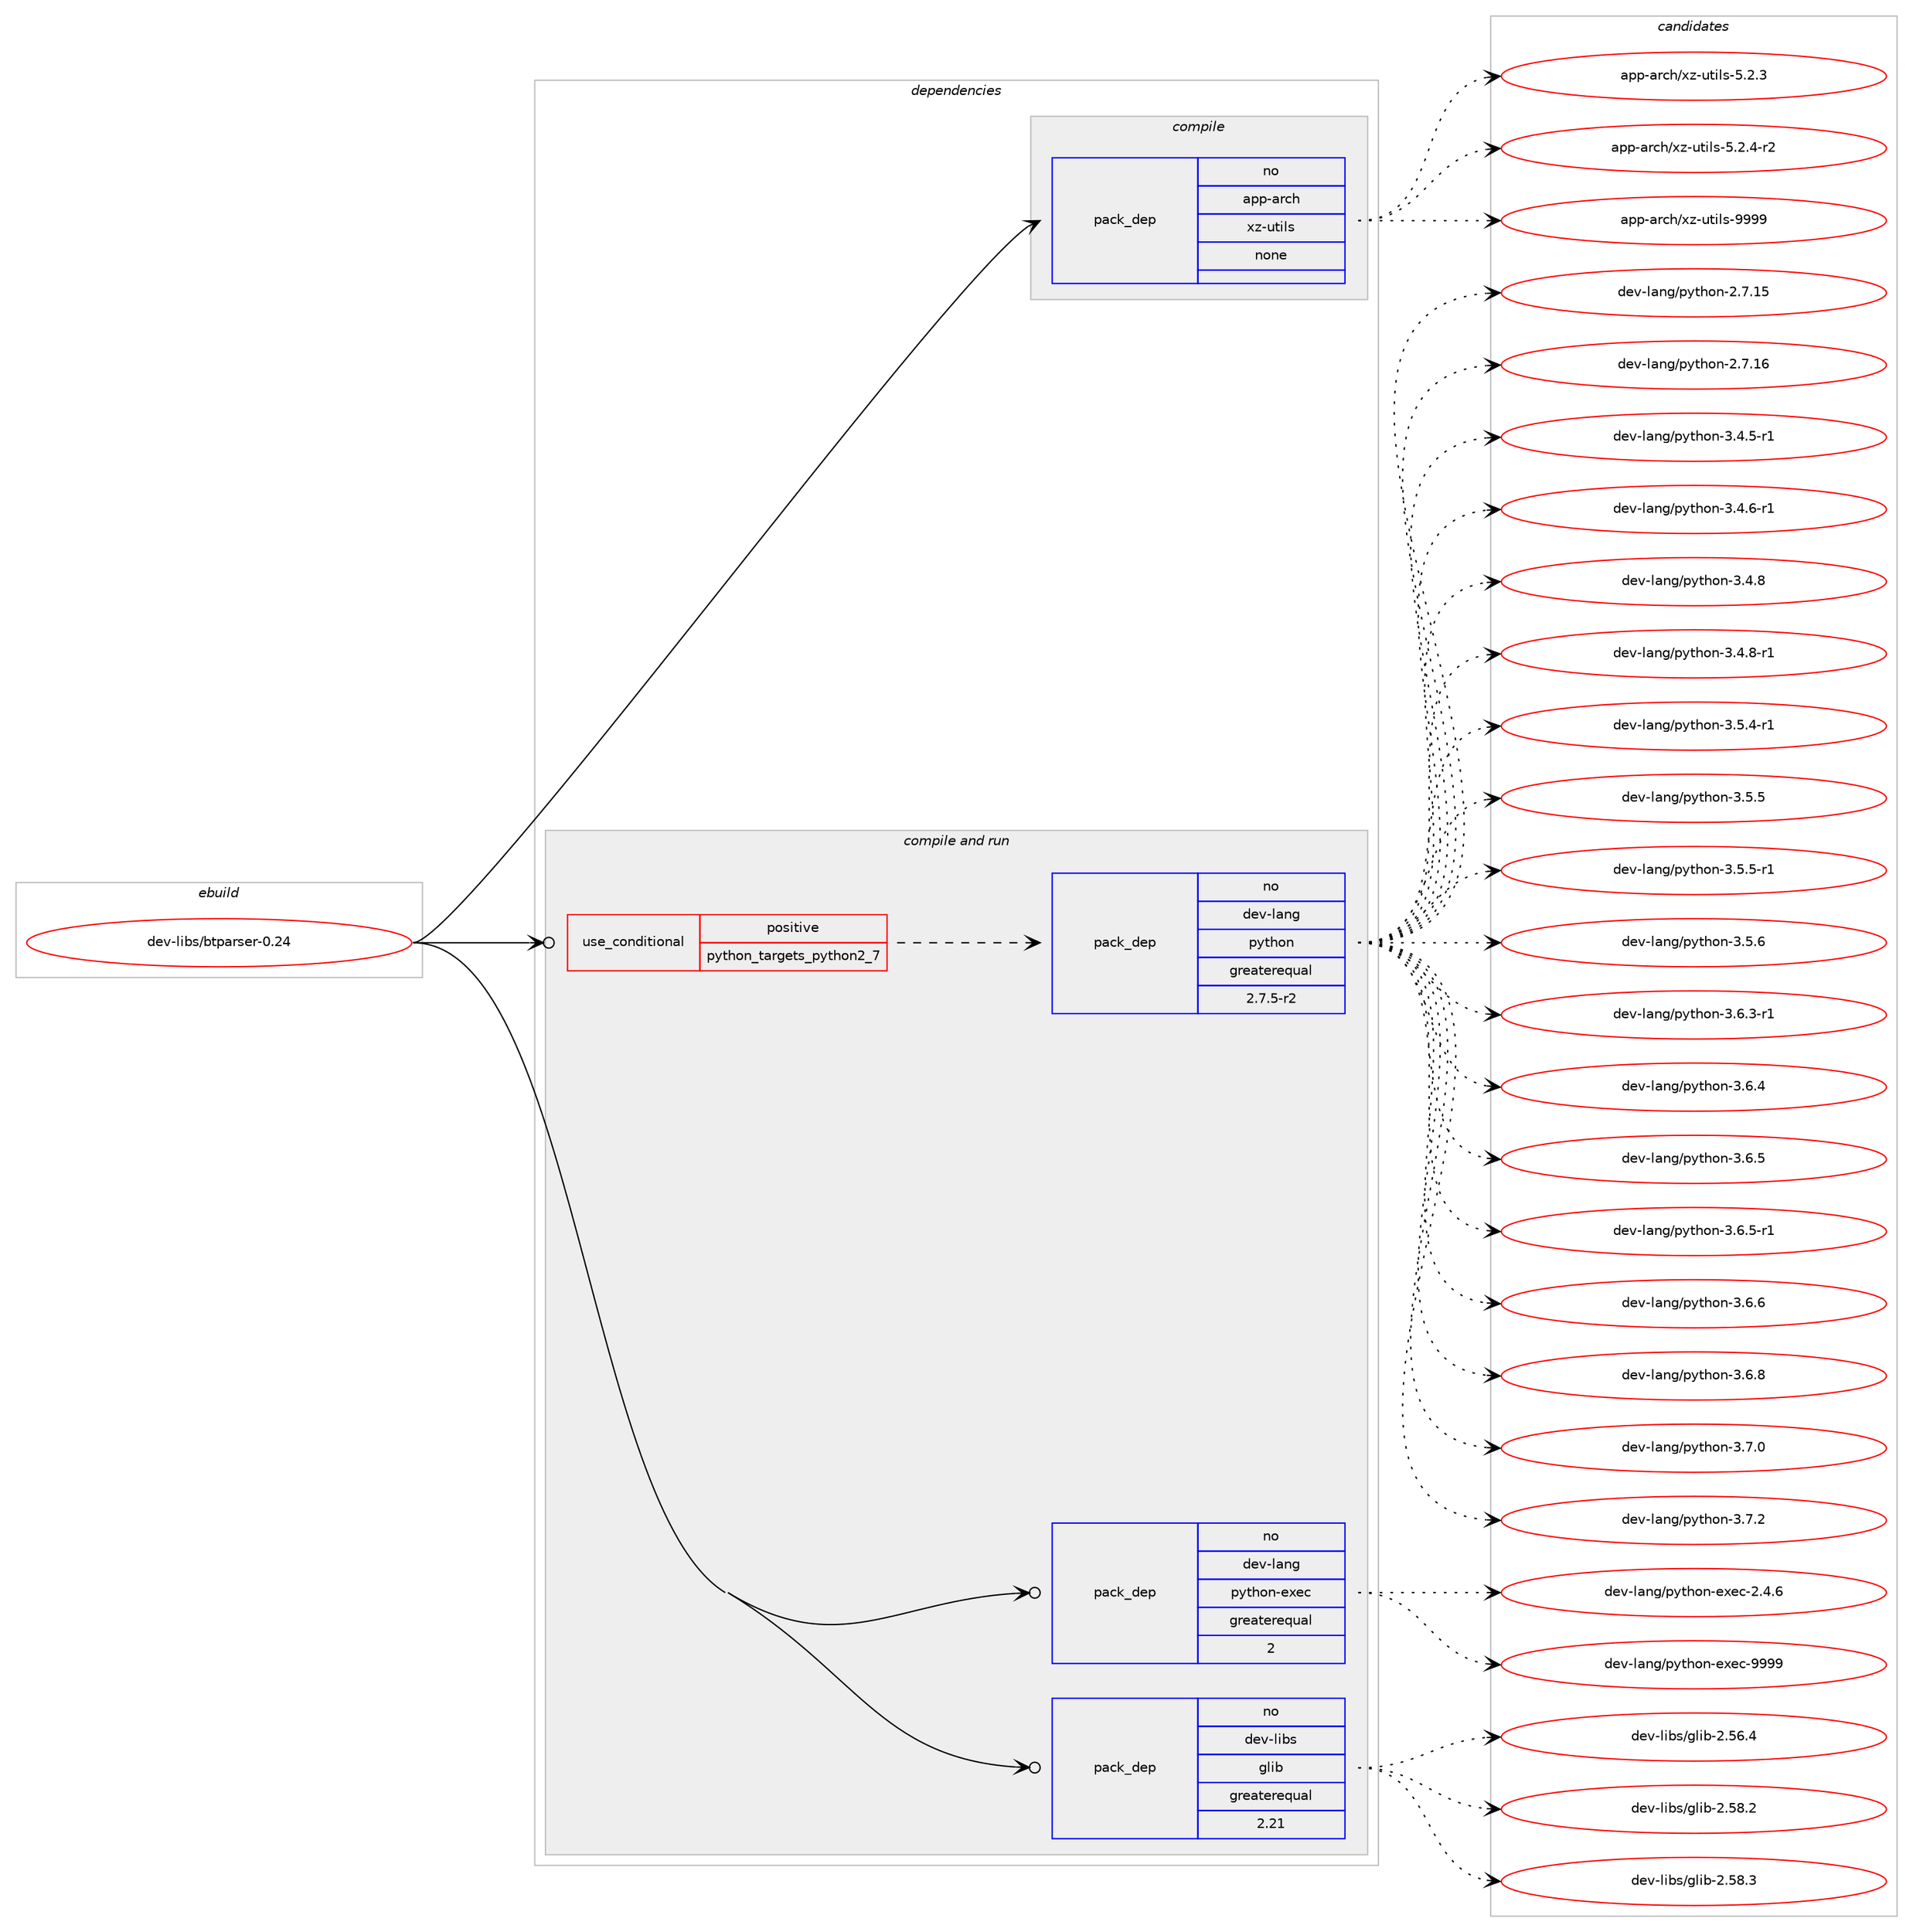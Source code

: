digraph prolog {

# *************
# Graph options
# *************

newrank=true;
concentrate=true;
compound=true;
graph [rankdir=LR,fontname=Helvetica,fontsize=10,ranksep=1.5];#, ranksep=2.5, nodesep=0.2];
edge  [arrowhead=vee];
node  [fontname=Helvetica,fontsize=10];

# **********
# The ebuild
# **********

subgraph cluster_leftcol {
color=gray;
rank=same;
label=<<i>ebuild</i>>;
id [label="dev-libs/btparser-0.24", color=red, width=4, href="../dev-libs/btparser-0.24.svg"];
}

# ****************
# The dependencies
# ****************

subgraph cluster_midcol {
color=gray;
label=<<i>dependencies</i>>;
subgraph cluster_compile {
fillcolor="#eeeeee";
style=filled;
label=<<i>compile</i>>;
subgraph pack976586 {
dependency1364604 [label=<<TABLE BORDER="0" CELLBORDER="1" CELLSPACING="0" CELLPADDING="4" WIDTH="220"><TR><TD ROWSPAN="6" CELLPADDING="30">pack_dep</TD></TR><TR><TD WIDTH="110">no</TD></TR><TR><TD>app-arch</TD></TR><TR><TD>xz-utils</TD></TR><TR><TD>none</TD></TR><TR><TD></TD></TR></TABLE>>, shape=none, color=blue];
}
id:e -> dependency1364604:w [weight=20,style="solid",arrowhead="vee"];
}
subgraph cluster_compileandrun {
fillcolor="#eeeeee";
style=filled;
label=<<i>compile and run</i>>;
subgraph cond365355 {
dependency1364605 [label=<<TABLE BORDER="0" CELLBORDER="1" CELLSPACING="0" CELLPADDING="4"><TR><TD ROWSPAN="3" CELLPADDING="10">use_conditional</TD></TR><TR><TD>positive</TD></TR><TR><TD>python_targets_python2_7</TD></TR></TABLE>>, shape=none, color=red];
subgraph pack976587 {
dependency1364606 [label=<<TABLE BORDER="0" CELLBORDER="1" CELLSPACING="0" CELLPADDING="4" WIDTH="220"><TR><TD ROWSPAN="6" CELLPADDING="30">pack_dep</TD></TR><TR><TD WIDTH="110">no</TD></TR><TR><TD>dev-lang</TD></TR><TR><TD>python</TD></TR><TR><TD>greaterequal</TD></TR><TR><TD>2.7.5-r2</TD></TR></TABLE>>, shape=none, color=blue];
}
dependency1364605:e -> dependency1364606:w [weight=20,style="dashed",arrowhead="vee"];
}
id:e -> dependency1364605:w [weight=20,style="solid",arrowhead="odotvee"];
subgraph pack976588 {
dependency1364607 [label=<<TABLE BORDER="0" CELLBORDER="1" CELLSPACING="0" CELLPADDING="4" WIDTH="220"><TR><TD ROWSPAN="6" CELLPADDING="30">pack_dep</TD></TR><TR><TD WIDTH="110">no</TD></TR><TR><TD>dev-lang</TD></TR><TR><TD>python-exec</TD></TR><TR><TD>greaterequal</TD></TR><TR><TD>2</TD></TR></TABLE>>, shape=none, color=blue];
}
id:e -> dependency1364607:w [weight=20,style="solid",arrowhead="odotvee"];
subgraph pack976589 {
dependency1364608 [label=<<TABLE BORDER="0" CELLBORDER="1" CELLSPACING="0" CELLPADDING="4" WIDTH="220"><TR><TD ROWSPAN="6" CELLPADDING="30">pack_dep</TD></TR><TR><TD WIDTH="110">no</TD></TR><TR><TD>dev-libs</TD></TR><TR><TD>glib</TD></TR><TR><TD>greaterequal</TD></TR><TR><TD>2.21</TD></TR></TABLE>>, shape=none, color=blue];
}
id:e -> dependency1364608:w [weight=20,style="solid",arrowhead="odotvee"];
}
subgraph cluster_run {
fillcolor="#eeeeee";
style=filled;
label=<<i>run</i>>;
}
}

# **************
# The candidates
# **************

subgraph cluster_choices {
rank=same;
color=gray;
label=<<i>candidates</i>>;

subgraph choice976586 {
color=black;
nodesep=1;
choice971121124597114991044712012245117116105108115455346504651 [label="app-arch/xz-utils-5.2.3", color=red, width=4,href="../app-arch/xz-utils-5.2.3.svg"];
choice9711211245971149910447120122451171161051081154553465046524511450 [label="app-arch/xz-utils-5.2.4-r2", color=red, width=4,href="../app-arch/xz-utils-5.2.4-r2.svg"];
choice9711211245971149910447120122451171161051081154557575757 [label="app-arch/xz-utils-9999", color=red, width=4,href="../app-arch/xz-utils-9999.svg"];
dependency1364604:e -> choice971121124597114991044712012245117116105108115455346504651:w [style=dotted,weight="100"];
dependency1364604:e -> choice9711211245971149910447120122451171161051081154553465046524511450:w [style=dotted,weight="100"];
dependency1364604:e -> choice9711211245971149910447120122451171161051081154557575757:w [style=dotted,weight="100"];
}
subgraph choice976587 {
color=black;
nodesep=1;
choice10010111845108971101034711212111610411111045504655464953 [label="dev-lang/python-2.7.15", color=red, width=4,href="../dev-lang/python-2.7.15.svg"];
choice10010111845108971101034711212111610411111045504655464954 [label="dev-lang/python-2.7.16", color=red, width=4,href="../dev-lang/python-2.7.16.svg"];
choice1001011184510897110103471121211161041111104551465246534511449 [label="dev-lang/python-3.4.5-r1", color=red, width=4,href="../dev-lang/python-3.4.5-r1.svg"];
choice1001011184510897110103471121211161041111104551465246544511449 [label="dev-lang/python-3.4.6-r1", color=red, width=4,href="../dev-lang/python-3.4.6-r1.svg"];
choice100101118451089711010347112121116104111110455146524656 [label="dev-lang/python-3.4.8", color=red, width=4,href="../dev-lang/python-3.4.8.svg"];
choice1001011184510897110103471121211161041111104551465246564511449 [label="dev-lang/python-3.4.8-r1", color=red, width=4,href="../dev-lang/python-3.4.8-r1.svg"];
choice1001011184510897110103471121211161041111104551465346524511449 [label="dev-lang/python-3.5.4-r1", color=red, width=4,href="../dev-lang/python-3.5.4-r1.svg"];
choice100101118451089711010347112121116104111110455146534653 [label="dev-lang/python-3.5.5", color=red, width=4,href="../dev-lang/python-3.5.5.svg"];
choice1001011184510897110103471121211161041111104551465346534511449 [label="dev-lang/python-3.5.5-r1", color=red, width=4,href="../dev-lang/python-3.5.5-r1.svg"];
choice100101118451089711010347112121116104111110455146534654 [label="dev-lang/python-3.5.6", color=red, width=4,href="../dev-lang/python-3.5.6.svg"];
choice1001011184510897110103471121211161041111104551465446514511449 [label="dev-lang/python-3.6.3-r1", color=red, width=4,href="../dev-lang/python-3.6.3-r1.svg"];
choice100101118451089711010347112121116104111110455146544652 [label="dev-lang/python-3.6.4", color=red, width=4,href="../dev-lang/python-3.6.4.svg"];
choice100101118451089711010347112121116104111110455146544653 [label="dev-lang/python-3.6.5", color=red, width=4,href="../dev-lang/python-3.6.5.svg"];
choice1001011184510897110103471121211161041111104551465446534511449 [label="dev-lang/python-3.6.5-r1", color=red, width=4,href="../dev-lang/python-3.6.5-r1.svg"];
choice100101118451089711010347112121116104111110455146544654 [label="dev-lang/python-3.6.6", color=red, width=4,href="../dev-lang/python-3.6.6.svg"];
choice100101118451089711010347112121116104111110455146544656 [label="dev-lang/python-3.6.8", color=red, width=4,href="../dev-lang/python-3.6.8.svg"];
choice100101118451089711010347112121116104111110455146554648 [label="dev-lang/python-3.7.0", color=red, width=4,href="../dev-lang/python-3.7.0.svg"];
choice100101118451089711010347112121116104111110455146554650 [label="dev-lang/python-3.7.2", color=red, width=4,href="../dev-lang/python-3.7.2.svg"];
dependency1364606:e -> choice10010111845108971101034711212111610411111045504655464953:w [style=dotted,weight="100"];
dependency1364606:e -> choice10010111845108971101034711212111610411111045504655464954:w [style=dotted,weight="100"];
dependency1364606:e -> choice1001011184510897110103471121211161041111104551465246534511449:w [style=dotted,weight="100"];
dependency1364606:e -> choice1001011184510897110103471121211161041111104551465246544511449:w [style=dotted,weight="100"];
dependency1364606:e -> choice100101118451089711010347112121116104111110455146524656:w [style=dotted,weight="100"];
dependency1364606:e -> choice1001011184510897110103471121211161041111104551465246564511449:w [style=dotted,weight="100"];
dependency1364606:e -> choice1001011184510897110103471121211161041111104551465346524511449:w [style=dotted,weight="100"];
dependency1364606:e -> choice100101118451089711010347112121116104111110455146534653:w [style=dotted,weight="100"];
dependency1364606:e -> choice1001011184510897110103471121211161041111104551465346534511449:w [style=dotted,weight="100"];
dependency1364606:e -> choice100101118451089711010347112121116104111110455146534654:w [style=dotted,weight="100"];
dependency1364606:e -> choice1001011184510897110103471121211161041111104551465446514511449:w [style=dotted,weight="100"];
dependency1364606:e -> choice100101118451089711010347112121116104111110455146544652:w [style=dotted,weight="100"];
dependency1364606:e -> choice100101118451089711010347112121116104111110455146544653:w [style=dotted,weight="100"];
dependency1364606:e -> choice1001011184510897110103471121211161041111104551465446534511449:w [style=dotted,weight="100"];
dependency1364606:e -> choice100101118451089711010347112121116104111110455146544654:w [style=dotted,weight="100"];
dependency1364606:e -> choice100101118451089711010347112121116104111110455146544656:w [style=dotted,weight="100"];
dependency1364606:e -> choice100101118451089711010347112121116104111110455146554648:w [style=dotted,weight="100"];
dependency1364606:e -> choice100101118451089711010347112121116104111110455146554650:w [style=dotted,weight="100"];
}
subgraph choice976588 {
color=black;
nodesep=1;
choice1001011184510897110103471121211161041111104510112010199455046524654 [label="dev-lang/python-exec-2.4.6", color=red, width=4,href="../dev-lang/python-exec-2.4.6.svg"];
choice10010111845108971101034711212111610411111045101120101994557575757 [label="dev-lang/python-exec-9999", color=red, width=4,href="../dev-lang/python-exec-9999.svg"];
dependency1364607:e -> choice1001011184510897110103471121211161041111104510112010199455046524654:w [style=dotted,weight="100"];
dependency1364607:e -> choice10010111845108971101034711212111610411111045101120101994557575757:w [style=dotted,weight="100"];
}
subgraph choice976589 {
color=black;
nodesep=1;
choice1001011184510810598115471031081059845504653544652 [label="dev-libs/glib-2.56.4", color=red, width=4,href="../dev-libs/glib-2.56.4.svg"];
choice1001011184510810598115471031081059845504653564650 [label="dev-libs/glib-2.58.2", color=red, width=4,href="../dev-libs/glib-2.58.2.svg"];
choice1001011184510810598115471031081059845504653564651 [label="dev-libs/glib-2.58.3", color=red, width=4,href="../dev-libs/glib-2.58.3.svg"];
dependency1364608:e -> choice1001011184510810598115471031081059845504653544652:w [style=dotted,weight="100"];
dependency1364608:e -> choice1001011184510810598115471031081059845504653564650:w [style=dotted,weight="100"];
dependency1364608:e -> choice1001011184510810598115471031081059845504653564651:w [style=dotted,weight="100"];
}
}

}
